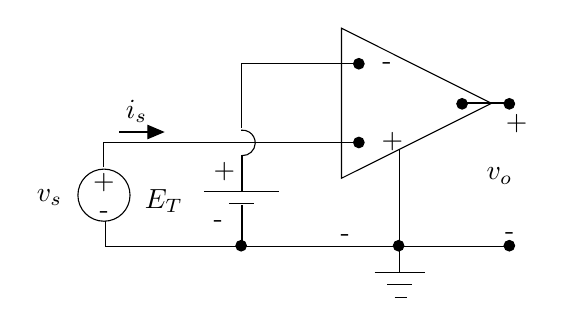 \begin{tikzpicture}[y=-1cm]
\sf
\draw[black] (2.295,4.038) +(92:0.162) arc (92:-96:0.162);
\draw[black] (0.536,4.702) circle (0.331cm);
\path (0.536,4.631) node[text=black,anchor=base] {+};
\path (0.54,4.993) node[text=black,anchor=base] {-};
\filldraw[black] (3.773,3.033) circle (0.067cm);
\filldraw[black] (3.773,4.033) circle (0.067cm);
\filldraw[black] (5.084,3.542) circle (0.067cm);
\filldraw[black] (5.684,3.542) circle (0.067cm);
\filldraw[black] (2.278,5.344) circle (0.067cm);
\filldraw[black] (4.278,5.344) circle (0.067cm);
\filldraw[black] (5.684,5.344) circle (0.067cm);
\draw[black] (5.151,3.531) -- (5.711,3.531);
\draw[black] (2.289,4.833) -- (2.289,5.333);
\draw[black] (2.289,4.644) -- (2.289,4.189);
\draw[black] (2.278,3.844) -- (2.278,3.033) -- (3.778,3.033);
\draw[arrows=-triangle 45,black] (0.729,3.9) -- (1.307,3.9);
\path (1.662,4.867) node[text=black,anchor=base east] {$E_T$};
\path (0.129,4.778) node[text=black,anchor=base east] {$v_s$};
\path (0.951,3.731) node[text=black,anchor=base] {$i_s$};
\path (5.273,4.509) node[text=black,anchor=base west] {$v_o$};
\draw[black] (0.551,5.033) -- (0.551,5.353) -- (2.473,5.353) -- (5.722,5.353);
\draw (1.804,4.651) -- (2.756,4.651);
\draw (2.122,4.811) -- (2.438,4.811);
\path (1.804,4.493) node[anchor=base west] {+};
\path (1.804,5.111) node[anchor=base west] {-};
\draw (3.553,2.582) -- (5.458,3.536) -- (3.553,4.487) -- cycle;
\draw (0.533,4.344) -- (0.533,4.033) -- (3.707,4.033);
\draw (4.289,4.111) -- (4.289,5.682);
\draw (3.973,5.682) -- (4.607,5.682);
\draw (4.131,5.842) -- (4.449,5.842);
\draw (4.227,6) -- (4.384,6);
\path (3.938,4.109) node[anchor=base west] {+};
\path (3.949,3.107) node[anchor=base west] {-};
\path (3.418,5.293) node[anchor=base west] {-};
\path (5.516,3.876) node[anchor=base west] {+};
\path (5.507,5.26) node[anchor=base west] {-};

\end{tikzpicture}%

%% Configure (x)emacs for this file ...
%% Local Variables:
%% mode: latex
%% End: